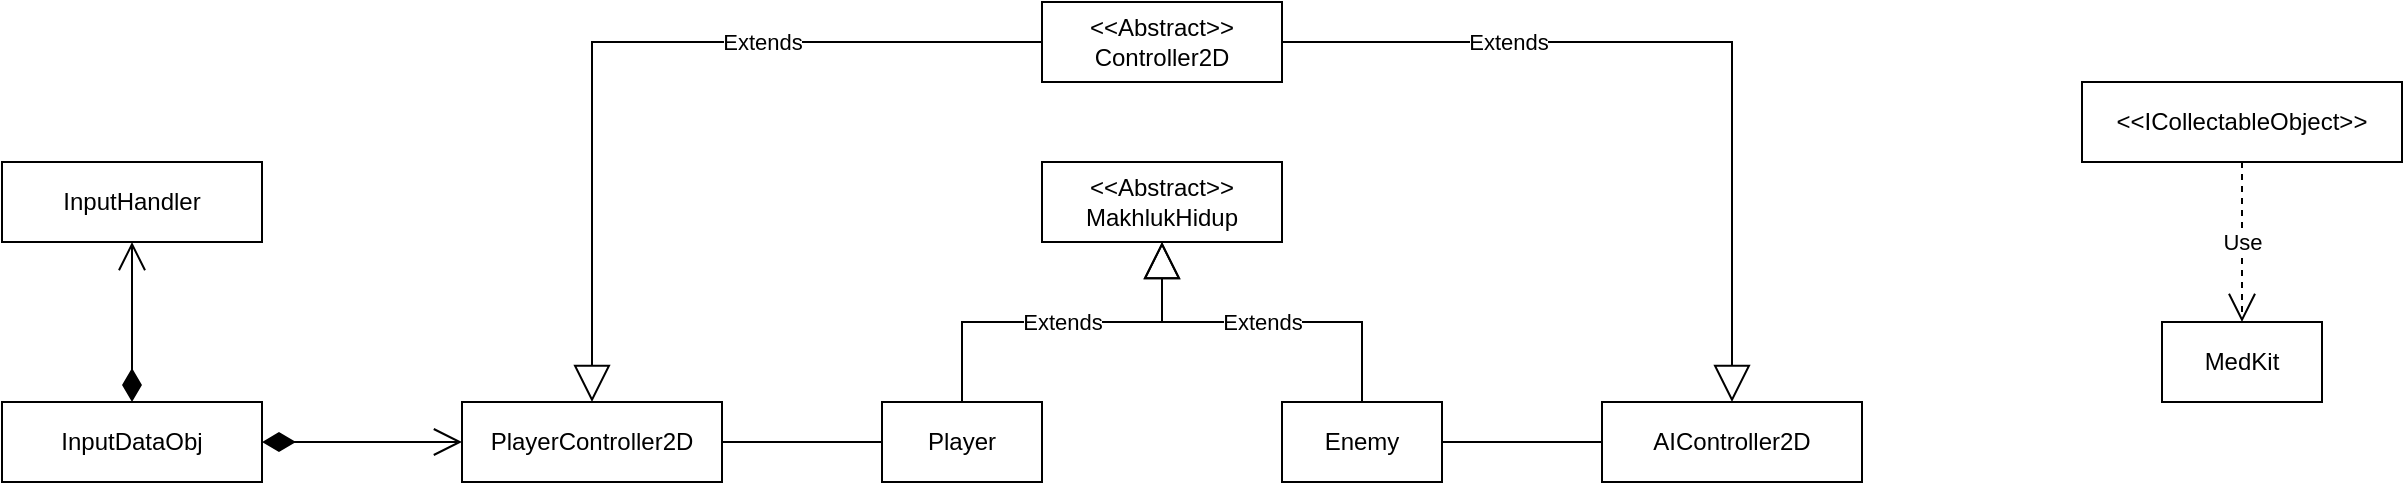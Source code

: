<mxfile version="15.4.0" type="device"><diagram id="W18lSWfLoA3I_FBVajBY" name="Class Diagram Level 1"><mxGraphModel dx="1806" dy="408" grid="1" gridSize="10" guides="1" tooltips="1" connect="1" arrows="1" fold="1" page="1" pageScale="1" pageWidth="1100" pageHeight="850" math="0" shadow="0"><root><mxCell id="0"/><mxCell id="1" parent="0"/><mxCell id="aKPupldrOzIujrYj-KNh-1" value="Player" style="rounded=0;whiteSpace=wrap;html=1;" parent="1" vertex="1"><mxGeometry x="-120" y="240" width="80" height="40" as="geometry"/></mxCell><mxCell id="aKPupldrOzIujrYj-KNh-2" value="Enemy" style="rounded=0;whiteSpace=wrap;html=1;" parent="1" vertex="1"><mxGeometry x="80" y="240" width="80" height="40" as="geometry"/></mxCell><mxCell id="aKPupldrOzIujrYj-KNh-3" value="MedKit" style="rounded=0;whiteSpace=wrap;html=1;" parent="1" vertex="1"><mxGeometry x="520" y="200" width="80" height="40" as="geometry"/></mxCell><mxCell id="aKPupldrOzIujrYj-KNh-4" value="&amp;lt;&amp;lt;Abstract&amp;gt;&amp;gt;&lt;br&gt;MakhlukHidup" style="rounded=0;whiteSpace=wrap;html=1;" parent="1" vertex="1"><mxGeometry x="-40" y="120" width="120" height="40" as="geometry"/></mxCell><mxCell id="aKPupldrOzIujrYj-KNh-5" value="Extends" style="endArrow=block;endSize=16;endFill=0;html=1;rounded=0;edgeStyle=orthogonalEdgeStyle;" parent="1" source="aKPupldrOzIujrYj-KNh-1" target="aKPupldrOzIujrYj-KNh-4" edge="1"><mxGeometry width="160" relative="1" as="geometry"><mxPoint x="50" y="440" as="sourcePoint"/><mxPoint x="210" y="440" as="targetPoint"/></mxGeometry></mxCell><mxCell id="aKPupldrOzIujrYj-KNh-6" value="Extends" style="endArrow=block;endSize=16;endFill=0;html=1;rounded=0;edgeStyle=orthogonalEdgeStyle;" parent="1" source="aKPupldrOzIujrYj-KNh-2" target="aKPupldrOzIujrYj-KNh-4" edge="1"><mxGeometry width="160" relative="1" as="geometry"><mxPoint x="-30" y="250" as="sourcePoint"/><mxPoint x="30" y="170" as="targetPoint"/></mxGeometry></mxCell><mxCell id="aKPupldrOzIujrYj-KNh-7" value="&amp;lt;&amp;lt;ICollectableObject&amp;gt;&amp;gt;" style="rounded=0;whiteSpace=wrap;html=1;" parent="1" vertex="1"><mxGeometry x="480" y="80" width="160" height="40" as="geometry"/></mxCell><mxCell id="aKPupldrOzIujrYj-KNh-8" value="Use" style="endArrow=open;endSize=12;dashed=1;html=1;rounded=0;edgeStyle=orthogonalEdgeStyle;" parent="1" source="aKPupldrOzIujrYj-KNh-7" target="aKPupldrOzIujrYj-KNh-3" edge="1"><mxGeometry width="160" relative="1" as="geometry"><mxPoint x="440" y="300" as="sourcePoint"/><mxPoint x="600" y="300" as="targetPoint"/></mxGeometry></mxCell><mxCell id="aKPupldrOzIujrYj-KNh-13" value="PlayerController2D" style="rounded=0;whiteSpace=wrap;html=1;" parent="1" vertex="1"><mxGeometry x="-330" y="240" width="130" height="40" as="geometry"/></mxCell><mxCell id="aKPupldrOzIujrYj-KNh-14" value="" style="endArrow=none;html=1;edgeStyle=orthogonalEdgeStyle;rounded=0;exitX=0;exitY=0.5;exitDx=0;exitDy=0;entryX=1;entryY=0.5;entryDx=0;entryDy=0;" parent="1" source="aKPupldrOzIujrYj-KNh-1" target="aKPupldrOzIujrYj-KNh-13" edge="1"><mxGeometry relative="1" as="geometry"><mxPoint x="-240" y="460" as="sourcePoint"/><mxPoint x="-80" y="460" as="targetPoint"/></mxGeometry></mxCell><mxCell id="aKPupldrOzIujrYj-KNh-17" value="AIController2D" style="rounded=0;whiteSpace=wrap;html=1;" parent="1" vertex="1"><mxGeometry x="240" y="240" width="130" height="40" as="geometry"/></mxCell><mxCell id="aKPupldrOzIujrYj-KNh-18" value="" style="endArrow=none;html=1;edgeStyle=orthogonalEdgeStyle;rounded=0;entryX=0;entryY=0.5;entryDx=0;entryDy=0;exitX=1;exitY=0.5;exitDx=0;exitDy=0;" parent="1" source="aKPupldrOzIujrYj-KNh-2" target="aKPupldrOzIujrYj-KNh-17" edge="1"><mxGeometry relative="1" as="geometry"><mxPoint x="210" y="200" as="sourcePoint"/><mxPoint x="170" y="340" as="targetPoint"/></mxGeometry></mxCell><mxCell id="aKPupldrOzIujrYj-KNh-19" value="InputHandler" style="rounded=0;whiteSpace=wrap;html=1;" parent="1" vertex="1"><mxGeometry x="-560" y="120" width="130" height="40" as="geometry"/></mxCell><mxCell id="aKPupldrOzIujrYj-KNh-20" value="InputDataObj" style="rounded=0;whiteSpace=wrap;html=1;" parent="1" vertex="1"><mxGeometry x="-560" y="240" width="130" height="40" as="geometry"/></mxCell><mxCell id="aKPupldrOzIujrYj-KNh-21" value="" style="endArrow=open;html=1;endSize=12;startArrow=diamondThin;startSize=14;startFill=1;edgeStyle=orthogonalEdgeStyle;align=left;verticalAlign=bottom;rounded=0;" parent="1" source="aKPupldrOzIujrYj-KNh-20" target="aKPupldrOzIujrYj-KNh-13" edge="1"><mxGeometry x="-1" y="3" relative="1" as="geometry"><mxPoint x="-460" y="360" as="sourcePoint"/><mxPoint x="-300" y="360" as="targetPoint"/></mxGeometry></mxCell><mxCell id="aKPupldrOzIujrYj-KNh-22" value="" style="endArrow=open;html=1;endSize=12;startArrow=diamondThin;startSize=14;startFill=1;edgeStyle=orthogonalEdgeStyle;align=left;verticalAlign=bottom;rounded=0;" parent="1" source="aKPupldrOzIujrYj-KNh-20" target="aKPupldrOzIujrYj-KNh-19" edge="1"><mxGeometry x="-1" y="3" relative="1" as="geometry"><mxPoint x="-460" y="270" as="sourcePoint"/><mxPoint x="-320" y="270" as="targetPoint"/></mxGeometry></mxCell><mxCell id="aKPupldrOzIujrYj-KNh-24" value="&amp;lt;&amp;lt;Abstract&amp;gt;&amp;gt;&lt;br&gt;Controller2D" style="rounded=0;whiteSpace=wrap;html=1;" parent="1" vertex="1"><mxGeometry x="-40" y="40" width="120" height="40" as="geometry"/></mxCell><mxCell id="aKPupldrOzIujrYj-KNh-25" value="Extends" style="endArrow=block;endSize=16;endFill=0;html=1;rounded=0;edgeStyle=orthogonalEdgeStyle;" parent="1" source="aKPupldrOzIujrYj-KNh-24" target="aKPupldrOzIujrYj-KNh-17" edge="1"><mxGeometry x="-0.443" width="160" relative="1" as="geometry"><mxPoint x="130" y="250" as="sourcePoint"/><mxPoint x="30" y="170" as="targetPoint"/><mxPoint as="offset"/></mxGeometry></mxCell><mxCell id="aKPupldrOzIujrYj-KNh-26" value="Extends" style="endArrow=block;endSize=16;endFill=0;html=1;rounded=0;edgeStyle=orthogonalEdgeStyle;" parent="1" source="aKPupldrOzIujrYj-KNh-24" target="aKPupldrOzIujrYj-KNh-13" edge="1"><mxGeometry x="-0.309" width="160" relative="1" as="geometry"><mxPoint x="95" y="560" as="sourcePoint"/><mxPoint x="315" y="290" as="targetPoint"/><mxPoint as="offset"/></mxGeometry></mxCell></root></mxGraphModel></diagram></mxfile>